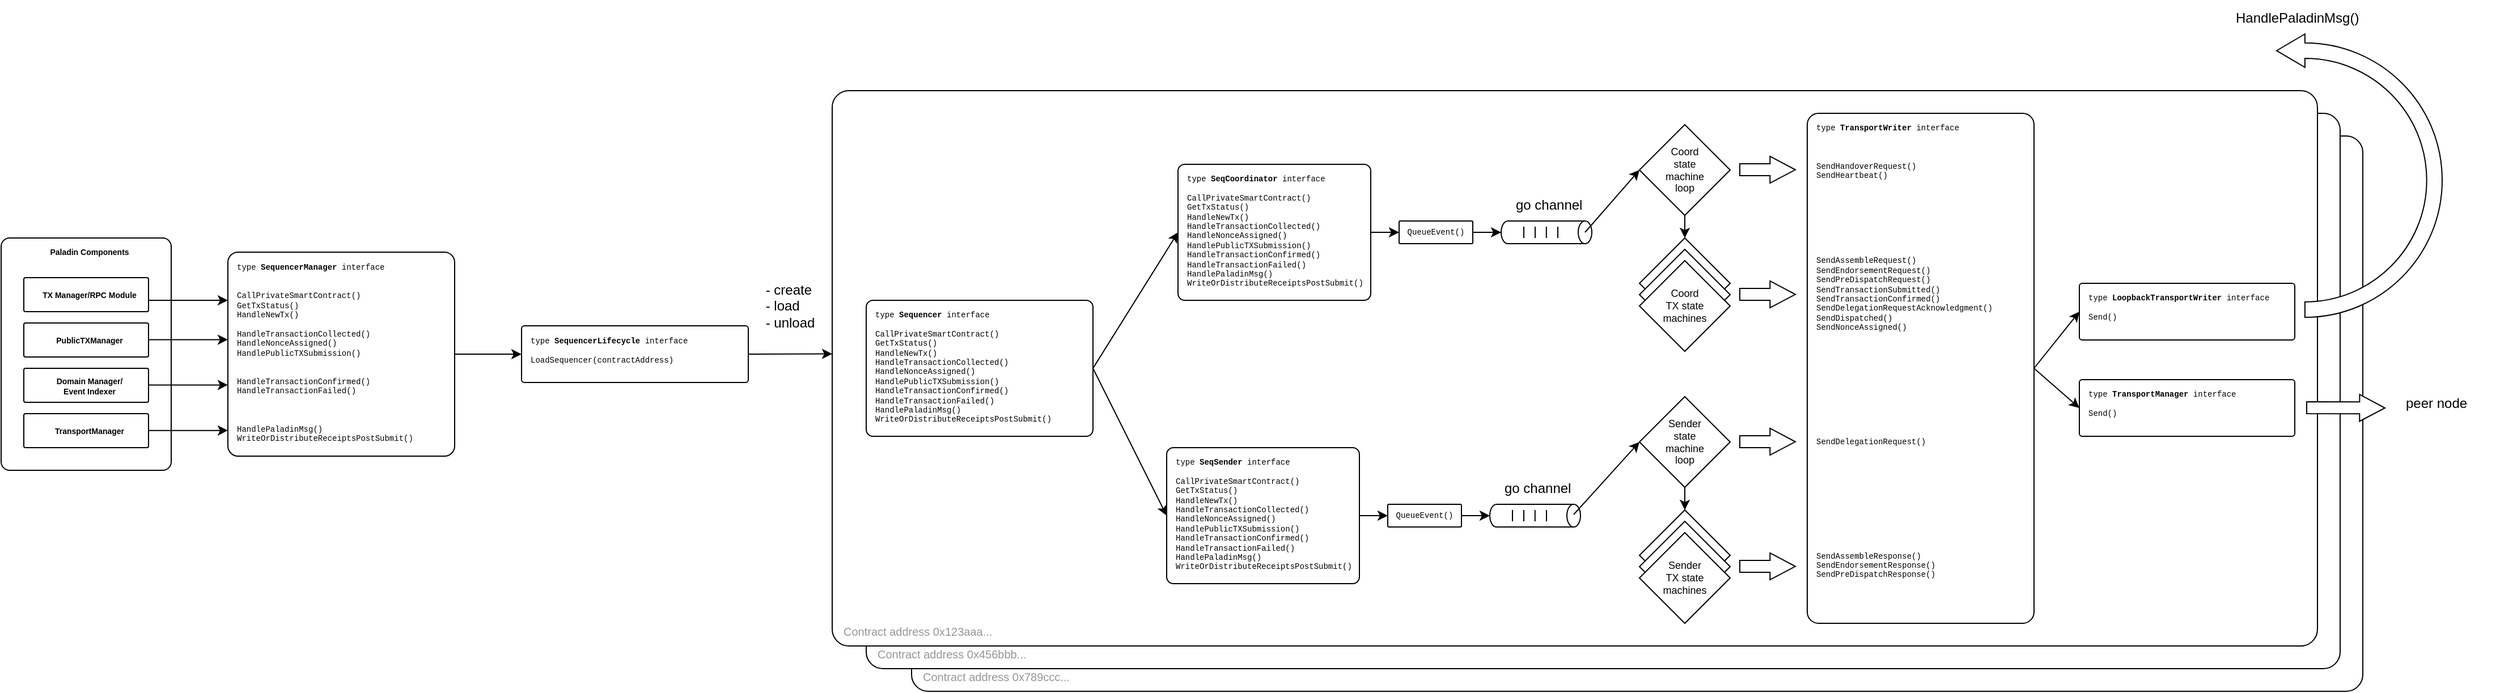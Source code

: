 <mxfile version="28.2.3">
  <diagram name="Page-1" id="C8NSOBrv79tDnDeP1kUS">
    <mxGraphModel dx="3217" dy="1282" grid="1" gridSize="10" guides="1" tooltips="1" connect="1" arrows="1" fold="1" page="1" pageScale="1" pageWidth="827" pageHeight="1169" math="0" shadow="0">
      <root>
        <mxCell id="0" />
        <mxCell id="1" parent="0" />
        <mxCell id="aNiqXzNtH5demji9GXow-50" value="&lt;font style=&quot;font-size: 10px;&quot; color=&quot;#969696&quot;&gt;Contract address 0x789ccc...&lt;/font&gt;" style="rounded=1;whiteSpace=wrap;html=1;arcSize=3;align=left;verticalAlign=bottom;spacingLeft=8;spacingBottom=4;" parent="1" vertex="1">
          <mxGeometry x="440" y="200" width="1280" height="490" as="geometry" />
        </mxCell>
        <mxCell id="aNiqXzNtH5demji9GXow-49" value="&lt;font style=&quot;font-size: 10px;&quot; color=&quot;#969696&quot;&gt;Contract address 0x456bbb...&lt;/font&gt;" style="rounded=1;whiteSpace=wrap;html=1;arcSize=3;align=left;verticalAlign=bottom;spacingLeft=8;spacingBottom=4;" parent="1" vertex="1">
          <mxGeometry x="400" y="180" width="1300" height="490" as="geometry" />
        </mxCell>
        <mxCell id="aNiqXzNtH5demji9GXow-4" value="&lt;font style=&quot;font-size: 10px;&quot; color=&quot;#969696&quot;&gt;Contract address 0x123aaa...&lt;/font&gt;" style="rounded=1;whiteSpace=wrap;html=1;arcSize=3;align=left;verticalAlign=bottom;spacingLeft=8;spacingBottom=4;" parent="1" vertex="1">
          <mxGeometry x="370" y="160" width="1310" height="490" as="geometry" />
        </mxCell>
        <mxCell id="aNiqXzNtH5demji9GXow-1" value="type &lt;b&gt;SequencerManager&lt;/b&gt; interface&lt;br&gt;&lt;br&gt;&lt;br&gt;CallPrivateSmartContract()&lt;br&gt;GetTxStatus()&lt;br&gt;HandleNewTx()&lt;div&gt;&lt;br&gt;HandleTransactionCollected()&lt;br&gt;HandleNonceAssigned()&lt;br&gt;HandlePublicTXSubmission()&lt;/div&gt;&lt;div&gt;&lt;br&gt;&lt;/div&gt;&lt;div&gt;&lt;br&gt;HandleTransactionConfirmed()&lt;br&gt;HandleTransactionFailed()&lt;/div&gt;&lt;div&gt;&lt;br&gt;&lt;/div&gt;&lt;div&gt;&lt;br&gt;&lt;/div&gt;&lt;div&gt;&lt;br&gt;&lt;/div&gt;&lt;div&gt;HandlePaladinMsg()&lt;br&gt;WriteOrDistributeReceiptsPostSubmit()&lt;/div&gt;" style="rounded=1;whiteSpace=wrap;fontSize=7;align=left;verticalAlign=top;arcSize=5;fontFamily=Courier New;spacingLeft=6;spacingTop=2;html=1;" parent="1" vertex="1">
          <mxGeometry x="-163" y="302.5" width="200" height="180" as="geometry" />
        </mxCell>
        <mxCell id="aNiqXzNtH5demji9GXow-2" value="type &lt;b&gt;SequencerLifecycle&lt;/b&gt; interface&lt;br&gt;&lt;br&gt;LoadSequencer(contractAddress)" style="rounded=1;whiteSpace=wrap;fontSize=7;align=left;verticalAlign=top;arcSize=5;fontFamily=Courier New;spacingLeft=6;spacingTop=2;html=1;" parent="1" vertex="1">
          <mxGeometry x="96" y="367.5" width="200" height="50" as="geometry" />
        </mxCell>
        <mxCell id="aNiqXzNtH5demji9GXow-3" value="type &lt;b&gt;Sequencer&lt;/b&gt; interface&lt;br&gt;&lt;br&gt;CallPrivateSmartContract()&lt;br&gt;GetTxStatus()&lt;br&gt;HandleNewTx()&lt;br&gt;HandleTransactionCollected()&lt;br&gt;HandleNonceAssigned()&lt;br&gt;HandlePublicTXSubmission()&lt;br&gt;HandleTransactionConfirmed()&lt;br&gt;HandleTransactionFailed()&lt;br&gt;HandlePaladinMsg()&lt;br&gt;WriteOrDistributeReceiptsPostSubmit()" style="rounded=1;whiteSpace=wrap;fontSize=7;align=left;verticalAlign=top;arcSize=5;fontFamily=Courier New;spacingLeft=6;spacingTop=2;html=1;" parent="1" vertex="1">
          <mxGeometry x="400" y="345" width="200" height="120" as="geometry" />
        </mxCell>
        <mxCell id="aNiqXzNtH5demji9GXow-5" value="type &lt;b&gt;SeqCoordinator&lt;/b&gt; interface&lt;br&gt;&lt;br&gt;CallPrivateSmartContract()&lt;br&gt;GetTxStatus()&lt;br&gt;HandleNewTx()&lt;br&gt;HandleTransactionCollected()&lt;br&gt;HandleNonceAssigned()&lt;br&gt;HandlePublicTXSubmission()&lt;br&gt;HandleTransactionConfirmed()&lt;br&gt;HandleTransactionFailed()&lt;br&gt;HandlePaladinMsg()&lt;br&gt;WriteOrDistributeReceiptsPostSubmit()" style="rounded=1;whiteSpace=wrap;fontSize=7;align=left;verticalAlign=top;arcSize=5;fontFamily=Courier New;spacingLeft=6;spacingTop=2;html=1;" parent="1" vertex="1">
          <mxGeometry x="675" y="225" width="170" height="120" as="geometry" />
        </mxCell>
        <mxCell id="aNiqXzNtH5demji9GXow-6" value="type &lt;b&gt;SeqSender&lt;/b&gt; interface&lt;br&gt;&lt;br&gt;CallPrivateSmartContract()&lt;br&gt;GetTxStatus()&lt;br&gt;HandleNewTx()&lt;br&gt;HandleTransactionCollected()&lt;br&gt;HandleNonceAssigned()&lt;br&gt;HandlePublicTXSubmission()&lt;br&gt;HandleTransactionConfirmed()&lt;br&gt;HandleTransactionFailed()&lt;br&gt;HandlePaladinMsg()&lt;br&gt;WriteOrDistributeReceiptsPostSubmit()" style="rounded=1;whiteSpace=wrap;fontSize=7;align=left;verticalAlign=top;arcSize=5;fontFamily=Courier New;spacingLeft=6;spacingTop=2;html=1;" parent="1" vertex="1">
          <mxGeometry x="665" y="475" width="170" height="120" as="geometry" />
        </mxCell>
        <mxCell id="aNiqXzNtH5demji9GXow-7" value="type &lt;b&gt;TransportWriter&lt;/b&gt; interface&lt;br&gt;&lt;br&gt;&lt;br&gt;&lt;br&gt;&lt;div&gt;SendHandoverRequest()&lt;br&gt;SendHeartbeat()&lt;br&gt;&lt;br&gt;&lt;br&gt;&lt;br&gt;&lt;br&gt;&lt;br&gt;&lt;br&gt;&lt;br&gt;&lt;br&gt;SendAssembleRequest()&lt;br&gt;SendEndorsementRequest()&lt;br&gt;SendPreDispatchRequest()&lt;br&gt;SendTransactionSubmitted()&lt;br&gt;SendTransactionConfirmed()&lt;br&gt;SendDelegationRequestAcknowledgment()&lt;br&gt;SendDispatched()&lt;br&gt;SendNonceAssigned()&lt;br&gt;&lt;br&gt;&lt;br&gt;&lt;br&gt;&lt;br&gt;&lt;br&gt;&lt;br&gt;&lt;br&gt;&lt;br&gt;&lt;br&gt;&lt;br&gt;&lt;br&gt;&lt;/div&gt;&lt;div&gt;SendDelegationRequest()&lt;div&gt;&lt;br&gt;&lt;/div&gt;&lt;div&gt;&lt;br&gt;&lt;/div&gt;&lt;div&gt;&lt;br&gt;&lt;/div&gt;&lt;div&gt;&lt;br&gt;&lt;/div&gt;&lt;div&gt;&lt;br&gt;&lt;/div&gt;&lt;div&gt;&lt;br&gt;&lt;/div&gt;&lt;div&gt;&lt;br&gt;&lt;/div&gt;&lt;div&gt;&lt;br&gt;&lt;/div&gt;&lt;div&gt;&lt;br&gt;&lt;/div&gt;&lt;div&gt;&lt;br&gt;&lt;/div&gt;&lt;div&gt;&lt;br&gt;SendAssembleResponse()&lt;br&gt;SendEndorsementResponse()&lt;br&gt;SendPreDispatchResponse()&lt;/div&gt;&lt;/div&gt;" style="rounded=1;whiteSpace=wrap;fontSize=7;align=left;verticalAlign=top;arcSize=5;fontFamily=Courier New;spacingLeft=6;spacingTop=2;html=1;" parent="1" vertex="1">
          <mxGeometry x="1230" y="180" width="200" height="450" as="geometry" />
        </mxCell>
        <mxCell id="aNiqXzNtH5demji9GXow-8" value="&lt;font&gt;Coord&lt;/font&gt;&lt;div&gt;&lt;font&gt;state&lt;/font&gt;&lt;/div&gt;&lt;div&gt;&lt;font&gt;machine&lt;/font&gt;&lt;/div&gt;&lt;div&gt;&lt;font&gt;loop&lt;/font&gt;&lt;/div&gt;" style="rhombus;whiteSpace=wrap;html=1;fontSize=9;" parent="1" vertex="1">
          <mxGeometry x="1082" y="190" width="80" height="80" as="geometry" />
        </mxCell>
        <mxCell id="aNiqXzNtH5demji9GXow-9" value="&lt;font&gt;Coord&lt;/font&gt;&lt;div&gt;&lt;font&gt;TX state&lt;/font&gt;&lt;/div&gt;&lt;div&gt;&lt;font&gt;machine&lt;/font&gt;&lt;/div&gt;" style="rhombus;whiteSpace=wrap;html=1;fontSize=9;" parent="1" vertex="1">
          <mxGeometry x="1082" y="290" width="80" height="80" as="geometry" />
        </mxCell>
        <mxCell id="aNiqXzNtH5demji9GXow-10" value="&lt;font&gt;Coord&lt;/font&gt;&lt;div&gt;&lt;font&gt;TX state&lt;/font&gt;&lt;/div&gt;&lt;div&gt;&lt;font&gt;machine&lt;/font&gt;&lt;/div&gt;" style="rhombus;whiteSpace=wrap;html=1;fontSize=9;" parent="1" vertex="1">
          <mxGeometry x="1082" y="300" width="80" height="80" as="geometry" />
        </mxCell>
        <mxCell id="aNiqXzNtH5demji9GXow-11" value="&lt;font&gt;Coord&lt;/font&gt;&lt;div&gt;&lt;font&gt;TX state&lt;/font&gt;&lt;/div&gt;&lt;div&gt;&lt;font&gt;machines&lt;/font&gt;&lt;/div&gt;" style="rhombus;whiteSpace=wrap;html=1;fontSize=9;direction=south;" parent="1" vertex="1">
          <mxGeometry x="1082" y="310" width="80" height="80" as="geometry" />
        </mxCell>
        <mxCell id="aNiqXzNtH5demji9GXow-12" value="&lt;div&gt;&lt;font&gt;Sender&lt;/font&gt;&lt;/div&gt;&lt;div&gt;&lt;font&gt;state&lt;/font&gt;&lt;/div&gt;&lt;div&gt;&lt;font&gt;machine&lt;/font&gt;&lt;/div&gt;&lt;div&gt;&lt;font&gt;loop&lt;/font&gt;&lt;/div&gt;" style="rhombus;whiteSpace=wrap;html=1;fontSize=9;" parent="1" vertex="1">
          <mxGeometry x="1082" y="430" width="80" height="80" as="geometry" />
        </mxCell>
        <mxCell id="aNiqXzNtH5demji9GXow-13" value="&lt;font&gt;Coord&lt;/font&gt;&lt;div&gt;&lt;font&gt;TX state&lt;/font&gt;&lt;/div&gt;&lt;div&gt;&lt;font&gt;machine&lt;/font&gt;&lt;/div&gt;" style="rhombus;whiteSpace=wrap;html=1;fontSize=9;" parent="1" vertex="1">
          <mxGeometry x="1082" y="530" width="80" height="80" as="geometry" />
        </mxCell>
        <mxCell id="aNiqXzNtH5demji9GXow-14" value="&lt;font&gt;Coord&lt;/font&gt;&lt;div&gt;&lt;font&gt;TX state&lt;/font&gt;&lt;/div&gt;&lt;div&gt;&lt;font&gt;machine&lt;/font&gt;&lt;/div&gt;" style="rhombus;whiteSpace=wrap;html=1;fontSize=9;" parent="1" vertex="1">
          <mxGeometry x="1082" y="540" width="80" height="80" as="geometry" />
        </mxCell>
        <mxCell id="aNiqXzNtH5demji9GXow-15" value="Sender&lt;br&gt;&lt;div&gt;&lt;font&gt;TX state&lt;/font&gt;&lt;/div&gt;&lt;div&gt;&lt;font&gt;machines&lt;/font&gt;&lt;/div&gt;" style="rhombus;whiteSpace=wrap;html=1;fontSize=9;direction=south;" parent="1" vertex="1">
          <mxGeometry x="1082" y="550" width="80" height="80" as="geometry" />
        </mxCell>
        <mxCell id="aNiqXzNtH5demji9GXow-27" value="" style="endArrow=classic;html=1;rounded=0;entryX=0;entryY=0.5;entryDx=0;entryDy=0;exitX=1;exitY=0.5;exitDx=0;exitDy=0;" parent="1" source="aNiqXzNtH5demji9GXow-3" target="aNiqXzNtH5demji9GXow-5" edge="1">
          <mxGeometry width="50" height="50" relative="1" as="geometry">
            <mxPoint x="780" y="430" as="sourcePoint" />
            <mxPoint x="830" y="380" as="targetPoint" />
          </mxGeometry>
        </mxCell>
        <mxCell id="aNiqXzNtH5demji9GXow-28" value="" style="endArrow=classic;html=1;rounded=0;entryX=0;entryY=0.5;entryDx=0;entryDy=0;exitX=1;exitY=0.5;exitDx=0;exitDy=0;" parent="1" source="aNiqXzNtH5demji9GXow-3" target="aNiqXzNtH5demji9GXow-6" edge="1">
          <mxGeometry width="50" height="50" relative="1" as="geometry">
            <mxPoint x="780" y="430" as="sourcePoint" />
            <mxPoint x="830" y="380" as="targetPoint" />
          </mxGeometry>
        </mxCell>
        <mxCell id="aNiqXzNtH5demji9GXow-34" value="" style="shape=flexArrow;endArrow=classic;html=1;rounded=0;width=10.476;endSize=7.114;endWidth=12.154;" parent="1" edge="1">
          <mxGeometry width="50" height="50" relative="1" as="geometry">
            <mxPoint x="1170" y="229.76" as="sourcePoint" />
            <mxPoint x="1220" y="229.76" as="targetPoint" />
          </mxGeometry>
        </mxCell>
        <mxCell id="aNiqXzNtH5demji9GXow-35" value="" style="shape=flexArrow;endArrow=classic;html=1;rounded=0;width=10.476;endSize=7.114;endWidth=12.154;" parent="1" edge="1">
          <mxGeometry width="50" height="50" relative="1" as="geometry">
            <mxPoint x="1170" y="339.76" as="sourcePoint" />
            <mxPoint x="1220" y="339.76" as="targetPoint" />
          </mxGeometry>
        </mxCell>
        <mxCell id="aNiqXzNtH5demji9GXow-36" value="" style="shape=flexArrow;endArrow=classic;html=1;rounded=0;width=10.476;endSize=7.114;endWidth=12.154;" parent="1" edge="1">
          <mxGeometry width="50" height="50" relative="1" as="geometry">
            <mxPoint x="1170" y="469.76" as="sourcePoint" />
            <mxPoint x="1220" y="469.76" as="targetPoint" />
          </mxGeometry>
        </mxCell>
        <mxCell id="aNiqXzNtH5demji9GXow-37" value="" style="shape=flexArrow;endArrow=classic;html=1;rounded=0;width=10.476;endSize=7.114;endWidth=12.154;" parent="1" edge="1">
          <mxGeometry width="50" height="50" relative="1" as="geometry">
            <mxPoint x="1170" y="579.76" as="sourcePoint" />
            <mxPoint x="1220" y="579.76" as="targetPoint" />
          </mxGeometry>
        </mxCell>
        <mxCell id="aNiqXzNtH5demji9GXow-39" value="type &lt;b&gt;LoopbackTransportWriter&lt;/b&gt; interface&lt;div&gt;&lt;br&gt;&lt;/div&gt;&lt;div&gt;Send()&lt;/div&gt;" style="rounded=1;whiteSpace=wrap;fontSize=7;align=left;verticalAlign=top;arcSize=5;fontFamily=Courier New;spacingLeft=6;spacingTop=2;html=1;textDirection=ltr;" parent="1" vertex="1">
          <mxGeometry x="1470" y="330" width="190" height="50" as="geometry" />
        </mxCell>
        <mxCell id="aNiqXzNtH5demji9GXow-40" value="type &lt;b&gt;TransportManager&lt;/b&gt; interface&lt;div&gt;&lt;br&gt;&lt;/div&gt;&lt;div&gt;Send()&lt;/div&gt;" style="rounded=1;whiteSpace=wrap;fontSize=7;align=left;verticalAlign=top;arcSize=5;fontFamily=Courier New;spacingLeft=6;spacingTop=2;html=1;textDirection=ltr;" parent="1" vertex="1">
          <mxGeometry x="1470" y="415" width="190" height="50" as="geometry" />
        </mxCell>
        <mxCell id="aNiqXzNtH5demji9GXow-41" value="" style="endArrow=classic;html=1;rounded=0;entryX=0;entryY=0.5;entryDx=0;entryDy=0;exitX=1;exitY=0.5;exitDx=0;exitDy=0;" parent="1" source="aNiqXzNtH5demji9GXow-7" target="aNiqXzNtH5demji9GXow-39" edge="1">
          <mxGeometry width="50" height="50" relative="1" as="geometry">
            <mxPoint x="1390" y="400" as="sourcePoint" />
            <mxPoint x="1430" y="280" as="targetPoint" />
          </mxGeometry>
        </mxCell>
        <mxCell id="aNiqXzNtH5demji9GXow-42" value="" style="endArrow=classic;html=1;rounded=0;entryX=0;entryY=0.5;entryDx=0;entryDy=0;exitX=1;exitY=0.5;exitDx=0;exitDy=0;" parent="1" source="aNiqXzNtH5demji9GXow-7" target="aNiqXzNtH5demji9GXow-40" edge="1">
          <mxGeometry width="50" height="50" relative="1" as="geometry">
            <mxPoint x="1440" y="415" as="sourcePoint" />
            <mxPoint x="1480" y="365" as="targetPoint" />
          </mxGeometry>
        </mxCell>
        <mxCell id="aNiqXzNtH5demji9GXow-43" value="" style="shape=flexArrow;endArrow=classic;html=1;rounded=0;width=10.476;endSize=7.114;endWidth=12.154;fillColor=#FFFFFF;" parent="1" edge="1">
          <mxGeometry width="50" height="50" relative="1" as="geometry">
            <mxPoint x="1670" y="439.76" as="sourcePoint" />
            <mxPoint x="1740" y="440" as="targetPoint" />
          </mxGeometry>
        </mxCell>
        <mxCell id="aNiqXzNtH5demji9GXow-44" value="&lt;font style=&quot;font-size: 12px;&quot;&gt;peer node&lt;/font&gt;" style="rounded=1;whiteSpace=wrap;fontSize=7;align=left;verticalAlign=top;arcSize=5;fontFamily=Helvetica;spacingLeft=6;spacingTop=2;html=1;textDirection=ltr;strokeColor=none;fillColor=none;" parent="1" vertex="1">
          <mxGeometry x="1750" y="420" width="90" height="30" as="geometry" />
        </mxCell>
        <mxCell id="aNiqXzNtH5demji9GXow-45" value="" style="html=1;shadow=0;dashed=0;align=center;verticalAlign=middle;shape=mxgraph.arrows2.uTurnArrow;dy=6.83;arrowHead=29.43;dx2=25;rotation=-180;flipV=1;" parent="1" vertex="1">
          <mxGeometry x="1670" y="110" width="120" height="250" as="geometry" />
        </mxCell>
        <mxCell id="aNiqXzNtH5demji9GXow-46" value="&lt;font style=&quot;font-size: 12px;&quot;&gt;HandlePaladinMsg()&lt;/font&gt;" style="rounded=1;whiteSpace=wrap;fontSize=7;align=left;verticalAlign=top;arcSize=5;fontFamily=Helvetica;spacingLeft=6;spacingTop=2;html=1;textDirection=ltr;strokeColor=none;fillColor=none;" parent="1" vertex="1">
          <mxGeometry x="1600" y="80" width="120" height="30" as="geometry" />
        </mxCell>
        <mxCell id="aNiqXzNtH5demji9GXow-52" value="&lt;span style=&quot;font-size: 12px;&quot;&gt;&amp;nbsp;- create&lt;/span&gt;&lt;div&gt;&lt;span style=&quot;font-size: 12px;&quot;&gt;&amp;nbsp;- load&lt;/span&gt;&lt;/div&gt;&lt;div&gt;&lt;span style=&quot;font-size: 12px;&quot;&gt;&amp;nbsp;- unload&lt;/span&gt;&lt;/div&gt;" style="rounded=1;whiteSpace=wrap;fontSize=7;align=left;verticalAlign=top;arcSize=5;fontFamily=Helvetica;spacingLeft=6;spacingTop=2;html=1;textDirection=ltr;strokeColor=none;fillColor=none;" parent="1" vertex="1">
          <mxGeometry x="300" y="320" width="66" height="60" as="geometry" />
        </mxCell>
        <mxCell id="aNiqXzNtH5demji9GXow-53" value="&lt;b&gt;Paladin Components&lt;/b&gt;" style="rounded=1;whiteSpace=wrap;fontSize=7;align=center;verticalAlign=top;arcSize=5;fontFamily=Helvetica;spacingLeft=6;spacingTop=2;html=1;" parent="1" vertex="1">
          <mxGeometry x="-363" y="290" width="150" height="205" as="geometry" />
        </mxCell>
        <mxCell id="aNiqXzNtH5demji9GXow-54" value="&lt;b&gt;TX Manager/RPC Module&lt;/b&gt;" style="rounded=1;whiteSpace=wrap;fontSize=7;align=center;verticalAlign=middle;arcSize=5;fontFamily=Helvetica;spacingLeft=6;spacingTop=2;html=1;" parent="1" vertex="1">
          <mxGeometry x="-343" y="325" width="110" height="30" as="geometry" />
        </mxCell>
        <mxCell id="aNiqXzNtH5demji9GXow-55" value="&lt;b&gt;PublicTXManager&lt;/b&gt;" style="rounded=1;whiteSpace=wrap;fontSize=7;align=center;verticalAlign=middle;arcSize=5;fontFamily=Helvetica;spacingLeft=6;spacingTop=2;html=1;" parent="1" vertex="1">
          <mxGeometry x="-343" y="365" width="110" height="30" as="geometry" />
        </mxCell>
        <mxCell id="aNiqXzNtH5demji9GXow-56" value="&lt;b&gt;Domain Manager/&lt;/b&gt;&lt;div&gt;&lt;b&gt;Event Indexer&lt;/b&gt;&lt;/div&gt;" style="rounded=1;whiteSpace=wrap;fontSize=7;align=center;verticalAlign=middle;arcSize=5;fontFamily=Helvetica;spacingLeft=6;spacingTop=2;html=1;" parent="1" vertex="1">
          <mxGeometry x="-343" y="405" width="110" height="30" as="geometry" />
        </mxCell>
        <mxCell id="aNiqXzNtH5demji9GXow-57" value="&lt;b&gt;TransportManager&lt;/b&gt;" style="rounded=1;whiteSpace=wrap;fontSize=7;align=center;verticalAlign=middle;arcSize=5;fontFamily=Helvetica;spacingLeft=6;spacingTop=2;html=1;" parent="1" vertex="1">
          <mxGeometry x="-343" y="445" width="110" height="30" as="geometry" />
        </mxCell>
        <mxCell id="aNiqXzNtH5demji9GXow-62" value="" style="endArrow=classic;html=1;rounded=0;exitX=1;exitY=0.5;exitDx=0;exitDy=0;entryX=0;entryY=0.207;entryDx=0;entryDy=0;entryPerimeter=0;" parent="1" edge="1">
          <mxGeometry width="50" height="50" relative="1" as="geometry">
            <mxPoint x="-233" y="345" as="sourcePoint" />
            <mxPoint x="-163" y="345" as="targetPoint" />
          </mxGeometry>
        </mxCell>
        <mxCell id="aNiqXzNtH5demji9GXow-63" value="" style="endArrow=classic;html=1;rounded=0;exitX=1;exitY=0.5;exitDx=0;exitDy=0;entryX=0;entryY=0.207;entryDx=0;entryDy=0;entryPerimeter=0;" parent="1" edge="1">
          <mxGeometry width="50" height="50" relative="1" as="geometry">
            <mxPoint x="-233" y="379.72" as="sourcePoint" />
            <mxPoint x="-163" y="379.72" as="targetPoint" />
          </mxGeometry>
        </mxCell>
        <mxCell id="aNiqXzNtH5demji9GXow-64" value="" style="endArrow=classic;html=1;rounded=0;exitX=1;exitY=0.5;exitDx=0;exitDy=0;entryX=0;entryY=0.207;entryDx=0;entryDy=0;entryPerimeter=0;" parent="1" edge="1">
          <mxGeometry width="50" height="50" relative="1" as="geometry">
            <mxPoint x="-233" y="419.72" as="sourcePoint" />
            <mxPoint x="-163" y="419.72" as="targetPoint" />
          </mxGeometry>
        </mxCell>
        <mxCell id="aNiqXzNtH5demji9GXow-65" value="" style="endArrow=classic;html=1;rounded=0;exitX=1;exitY=0.5;exitDx=0;exitDy=0;entryX=0;entryY=0.207;entryDx=0;entryDy=0;entryPerimeter=0;" parent="1" edge="1">
          <mxGeometry width="50" height="50" relative="1" as="geometry">
            <mxPoint x="-233" y="459.86" as="sourcePoint" />
            <mxPoint x="-163" y="459.86" as="targetPoint" />
          </mxGeometry>
        </mxCell>
        <mxCell id="aNiqXzNtH5demji9GXow-66" value="" style="endArrow=classic;html=1;rounded=0;entryX=0;entryY=0.5;entryDx=0;entryDy=0;exitX=1;exitY=0.5;exitDx=0;exitDy=0;" parent="1" source="aNiqXzNtH5demji9GXow-1" target="aNiqXzNtH5demji9GXow-2" edge="1">
          <mxGeometry width="50" height="50" relative="1" as="geometry">
            <mxPoint x="36" y="377.5" as="sourcePoint" />
            <mxPoint x="76" y="389.66" as="targetPoint" />
          </mxGeometry>
        </mxCell>
        <mxCell id="aNiqXzNtH5demji9GXow-68" value="" style="endArrow=classic;html=1;rounded=0;entryX=0;entryY=0.474;entryDx=0;entryDy=0;entryPerimeter=0;exitX=1;exitY=0.5;exitDx=0;exitDy=0;" parent="1" source="aNiqXzNtH5demji9GXow-2" target="aNiqXzNtH5demji9GXow-4" edge="1">
          <mxGeometry width="50" height="50" relative="1" as="geometry">
            <mxPoint x="490" y="410" as="sourcePoint" />
            <mxPoint x="520" y="395.0" as="targetPoint" />
          </mxGeometry>
        </mxCell>
        <mxCell id="RWjuaOt8oKPFvKvxVDz4-2" value="" style="shape=cylinder3;whiteSpace=wrap;html=1;boundedLbl=1;backgroundOutline=1;size=6.0;rotation=90;" vertex="1" parent="1">
          <mxGeometry x="990" y="245" width="20" height="80" as="geometry" />
        </mxCell>
        <mxCell id="RWjuaOt8oKPFvKvxVDz4-4" value="" style="endArrow=none;html=1;rounded=0;" edge="1" parent="1">
          <mxGeometry width="50" height="50" relative="1" as="geometry">
            <mxPoint x="1010" y="290" as="sourcePoint" />
            <mxPoint x="1010" y="280" as="targetPoint" />
          </mxGeometry>
        </mxCell>
        <mxCell id="RWjuaOt8oKPFvKvxVDz4-6" value="" style="endArrow=none;html=1;rounded=0;" edge="1" parent="1">
          <mxGeometry width="50" height="50" relative="1" as="geometry">
            <mxPoint x="990" y="290" as="sourcePoint" />
            <mxPoint x="990" y="280" as="targetPoint" />
          </mxGeometry>
        </mxCell>
        <mxCell id="RWjuaOt8oKPFvKvxVDz4-7" value="" style="endArrow=none;html=1;rounded=0;" edge="1" parent="1">
          <mxGeometry width="50" height="50" relative="1" as="geometry">
            <mxPoint x="999.9" y="290" as="sourcePoint" />
            <mxPoint x="999.9" y="280" as="targetPoint" />
          </mxGeometry>
        </mxCell>
        <mxCell id="RWjuaOt8oKPFvKvxVDz4-8" value="" style="endArrow=none;html=1;rounded=0;" edge="1" parent="1">
          <mxGeometry width="50" height="50" relative="1" as="geometry">
            <mxPoint x="980" y="290" as="sourcePoint" />
            <mxPoint x="980" y="280" as="targetPoint" />
          </mxGeometry>
        </mxCell>
        <mxCell id="RWjuaOt8oKPFvKvxVDz4-9" value="" style="endArrow=classic;html=1;rounded=0;entryX=0.5;entryY=1;entryDx=0;entryDy=0;entryPerimeter=0;exitX=1;exitY=0.5;exitDx=0;exitDy=0;" edge="1" parent="1" source="RWjuaOt8oKPFvKvxVDz4-23" target="RWjuaOt8oKPFvKvxVDz4-2">
          <mxGeometry width="50" height="50" relative="1" as="geometry">
            <mxPoint x="795" y="140" as="sourcePoint" />
            <mxPoint x="845" y="90" as="targetPoint" />
          </mxGeometry>
        </mxCell>
        <mxCell id="RWjuaOt8oKPFvKvxVDz4-10" value="" style="shape=cylinder3;whiteSpace=wrap;html=1;boundedLbl=1;backgroundOutline=1;size=6.0;rotation=90;" vertex="1" parent="1">
          <mxGeometry x="980" y="495" width="20" height="80" as="geometry" />
        </mxCell>
        <mxCell id="RWjuaOt8oKPFvKvxVDz4-11" value="" style="endArrow=none;html=1;rounded=0;" edge="1" parent="1">
          <mxGeometry width="50" height="50" relative="1" as="geometry">
            <mxPoint x="1000" y="540" as="sourcePoint" />
            <mxPoint x="1000" y="530" as="targetPoint" />
          </mxGeometry>
        </mxCell>
        <mxCell id="RWjuaOt8oKPFvKvxVDz4-12" value="" style="endArrow=none;html=1;rounded=0;" edge="1" parent="1">
          <mxGeometry width="50" height="50" relative="1" as="geometry">
            <mxPoint x="980" y="540" as="sourcePoint" />
            <mxPoint x="980" y="530" as="targetPoint" />
          </mxGeometry>
        </mxCell>
        <mxCell id="RWjuaOt8oKPFvKvxVDz4-13" value="" style="endArrow=none;html=1;rounded=0;" edge="1" parent="1">
          <mxGeometry width="50" height="50" relative="1" as="geometry">
            <mxPoint x="989.9" y="540" as="sourcePoint" />
            <mxPoint x="989.9" y="530" as="targetPoint" />
          </mxGeometry>
        </mxCell>
        <mxCell id="RWjuaOt8oKPFvKvxVDz4-14" value="" style="endArrow=none;html=1;rounded=0;" edge="1" parent="1">
          <mxGeometry width="50" height="50" relative="1" as="geometry">
            <mxPoint x="970" y="540" as="sourcePoint" />
            <mxPoint x="970" y="530" as="targetPoint" />
          </mxGeometry>
        </mxCell>
        <mxCell id="RWjuaOt8oKPFvKvxVDz4-15" value="" style="endArrow=classic;html=1;rounded=0;entryX=0.5;entryY=1;entryDx=0;entryDy=0;entryPerimeter=0;exitX=1;exitY=0.5;exitDx=0;exitDy=0;" edge="1" parent="1" target="RWjuaOt8oKPFvKvxVDz4-10" source="RWjuaOt8oKPFvKvxVDz4-22">
          <mxGeometry width="50" height="50" relative="1" as="geometry">
            <mxPoint x="920" y="535" as="sourcePoint" />
            <mxPoint x="835" y="340" as="targetPoint" />
          </mxGeometry>
        </mxCell>
        <mxCell id="RWjuaOt8oKPFvKvxVDz4-16" value="" style="endArrow=classic;html=1;rounded=0;entryX=0;entryY=0.5;entryDx=0;entryDy=0;" edge="1" parent="1" target="aNiqXzNtH5demji9GXow-8">
          <mxGeometry width="50" height="50" relative="1" as="geometry">
            <mxPoint x="1034" y="285" as="sourcePoint" />
            <mxPoint x="1082" y="270" as="targetPoint" />
          </mxGeometry>
        </mxCell>
        <mxCell id="RWjuaOt8oKPFvKvxVDz4-17" value="" style="endArrow=classic;html=1;rounded=0;entryX=0;entryY=0.5;entryDx=0;entryDy=0;" edge="1" parent="1" target="aNiqXzNtH5demji9GXow-12">
          <mxGeometry width="50" height="50" relative="1" as="geometry">
            <mxPoint x="1024" y="534" as="sourcePoint" />
            <mxPoint x="1058" y="450" as="targetPoint" />
          </mxGeometry>
        </mxCell>
        <mxCell id="RWjuaOt8oKPFvKvxVDz4-18" value="" style="endArrow=classic;html=1;rounded=0;entryX=0.5;entryY=0;entryDx=0;entryDy=0;exitX=0.5;exitY=1;exitDx=0;exitDy=0;" edge="1" parent="1" source="aNiqXzNtH5demji9GXow-12" target="aNiqXzNtH5demji9GXow-13">
          <mxGeometry width="50" height="50" relative="1" as="geometry">
            <mxPoint x="1084" y="494" as="sourcePoint" />
            <mxPoint x="1128" y="490" as="targetPoint" />
          </mxGeometry>
        </mxCell>
        <mxCell id="RWjuaOt8oKPFvKvxVDz4-19" value="" style="endArrow=classic;html=1;rounded=0;entryX=0.5;entryY=0;entryDx=0;entryDy=0;exitX=0.5;exitY=1;exitDx=0;exitDy=0;" edge="1" parent="1" source="aNiqXzNtH5demji9GXow-8" target="aNiqXzNtH5demji9GXow-9">
          <mxGeometry width="50" height="50" relative="1" as="geometry">
            <mxPoint x="1081.6" y="275" as="sourcePoint" />
            <mxPoint x="1081.6" y="295" as="targetPoint" />
          </mxGeometry>
        </mxCell>
        <mxCell id="RWjuaOt8oKPFvKvxVDz4-20" value="&lt;span style=&quot;font-size: 12px;&quot;&gt;go channel&lt;/span&gt;" style="rounded=1;whiteSpace=wrap;fontSize=7;align=left;verticalAlign=top;arcSize=5;fontFamily=Helvetica;spacingLeft=6;spacingTop=2;html=1;textDirection=ltr;strokeColor=none;" vertex="1" parent="1">
          <mxGeometry x="965" y="245" width="70" height="25" as="geometry" />
        </mxCell>
        <mxCell id="RWjuaOt8oKPFvKvxVDz4-21" value="&lt;span style=&quot;font-size: 12px;&quot;&gt;go channel&lt;/span&gt;" style="rounded=1;whiteSpace=wrap;fontSize=7;align=left;verticalAlign=top;arcSize=5;fontFamily=Helvetica;spacingLeft=6;spacingTop=2;html=1;textDirection=ltr;strokeColor=none;" vertex="1" parent="1">
          <mxGeometry x="955" y="495" width="70" height="25" as="geometry" />
        </mxCell>
        <mxCell id="RWjuaOt8oKPFvKvxVDz4-22" value="QueueEvent()" style="rounded=1;whiteSpace=wrap;fontSize=7;align=center;verticalAlign=middle;arcSize=5;fontFamily=Courier New;spacingLeft=0;spacingTop=0;html=1;" vertex="1" parent="1">
          <mxGeometry x="860" y="525" width="65" height="20" as="geometry" />
        </mxCell>
        <mxCell id="RWjuaOt8oKPFvKvxVDz4-23" value="QueueEvent()" style="rounded=1;whiteSpace=wrap;fontSize=7;align=center;verticalAlign=middle;arcSize=5;fontFamily=Courier New;spacingLeft=0;spacingTop=0;html=1;" vertex="1" parent="1">
          <mxGeometry x="870" y="275" width="65" height="20" as="geometry" />
        </mxCell>
        <mxCell id="RWjuaOt8oKPFvKvxVDz4-24" value="" style="endArrow=classic;html=1;rounded=0;entryX=0;entryY=0.5;entryDx=0;entryDy=0;exitX=1;exitY=0.5;exitDx=0;exitDy=0;" edge="1" parent="1" source="aNiqXzNtH5demji9GXow-5" target="RWjuaOt8oKPFvKvxVDz4-23">
          <mxGeometry width="50" height="50" relative="1" as="geometry">
            <mxPoint x="870" y="244.86" as="sourcePoint" />
            <mxPoint x="895" y="244.86" as="targetPoint" />
          </mxGeometry>
        </mxCell>
        <mxCell id="RWjuaOt8oKPFvKvxVDz4-25" value="" style="endArrow=classic;html=1;rounded=0;entryX=0;entryY=0.5;entryDx=0;entryDy=0;exitX=1;exitY=0.5;exitDx=0;exitDy=0;" edge="1" parent="1" source="aNiqXzNtH5demji9GXow-6" target="RWjuaOt8oKPFvKvxVDz4-22">
          <mxGeometry width="50" height="50" relative="1" as="geometry">
            <mxPoint x="845" y="507.38" as="sourcePoint" />
            <mxPoint x="870" y="507.38" as="targetPoint" />
          </mxGeometry>
        </mxCell>
      </root>
    </mxGraphModel>
  </diagram>
</mxfile>
